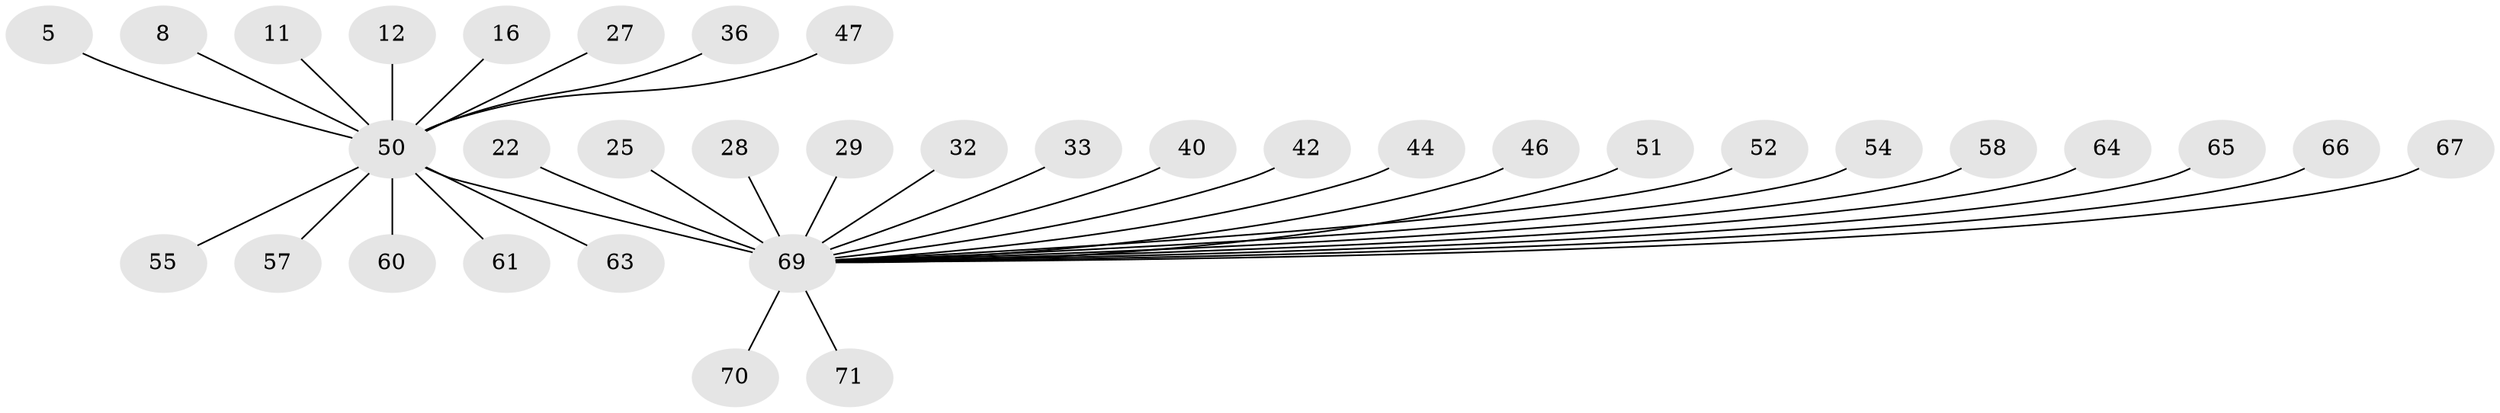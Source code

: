 // original degree distribution, {17: 0.014084507042253521, 16: 0.014084507042253521, 9: 0.028169014084507043, 13: 0.014084507042253521, 1: 0.5492957746478874, 2: 0.2112676056338028, 3: 0.08450704225352113, 4: 0.028169014084507043, 7: 0.014084507042253521, 12: 0.014084507042253521, 5: 0.028169014084507043}
// Generated by graph-tools (version 1.1) at 2025/48/03/09/25 04:48:27]
// undirected, 35 vertices, 34 edges
graph export_dot {
graph [start="1"]
  node [color=gray90,style=filled];
  5;
  8;
  11;
  12;
  16;
  22;
  25;
  27;
  28;
  29;
  32 [super="+30"];
  33 [super="+18"];
  36;
  40;
  42 [super="+20"];
  44 [super="+31"];
  46;
  47;
  50 [super="+23+2"];
  51;
  52;
  54;
  55;
  57;
  58 [super="+56"];
  60;
  61;
  63;
  64 [super="+38+39+62"];
  65;
  66;
  67;
  69 [super="+35+37+68+59"];
  70;
  71;
  5 -- 50;
  8 -- 50 [weight=2];
  11 -- 50;
  12 -- 50;
  16 -- 50;
  22 -- 69;
  25 -- 69;
  27 -- 50;
  28 -- 69;
  29 -- 69;
  32 -- 69;
  33 -- 69;
  36 -- 50;
  40 -- 69;
  42 -- 69;
  44 -- 69;
  46 -- 69;
  47 -- 50;
  50 -- 55;
  50 -- 57;
  50 -- 60;
  50 -- 61;
  50 -- 63;
  50 -- 69 [weight=16];
  51 -- 69;
  52 -- 69;
  54 -- 69 [weight=2];
  58 -- 69 [weight=2];
  64 -- 69 [weight=3];
  65 -- 69;
  66 -- 69;
  67 -- 69;
  69 -- 71;
  69 -- 70;
}
